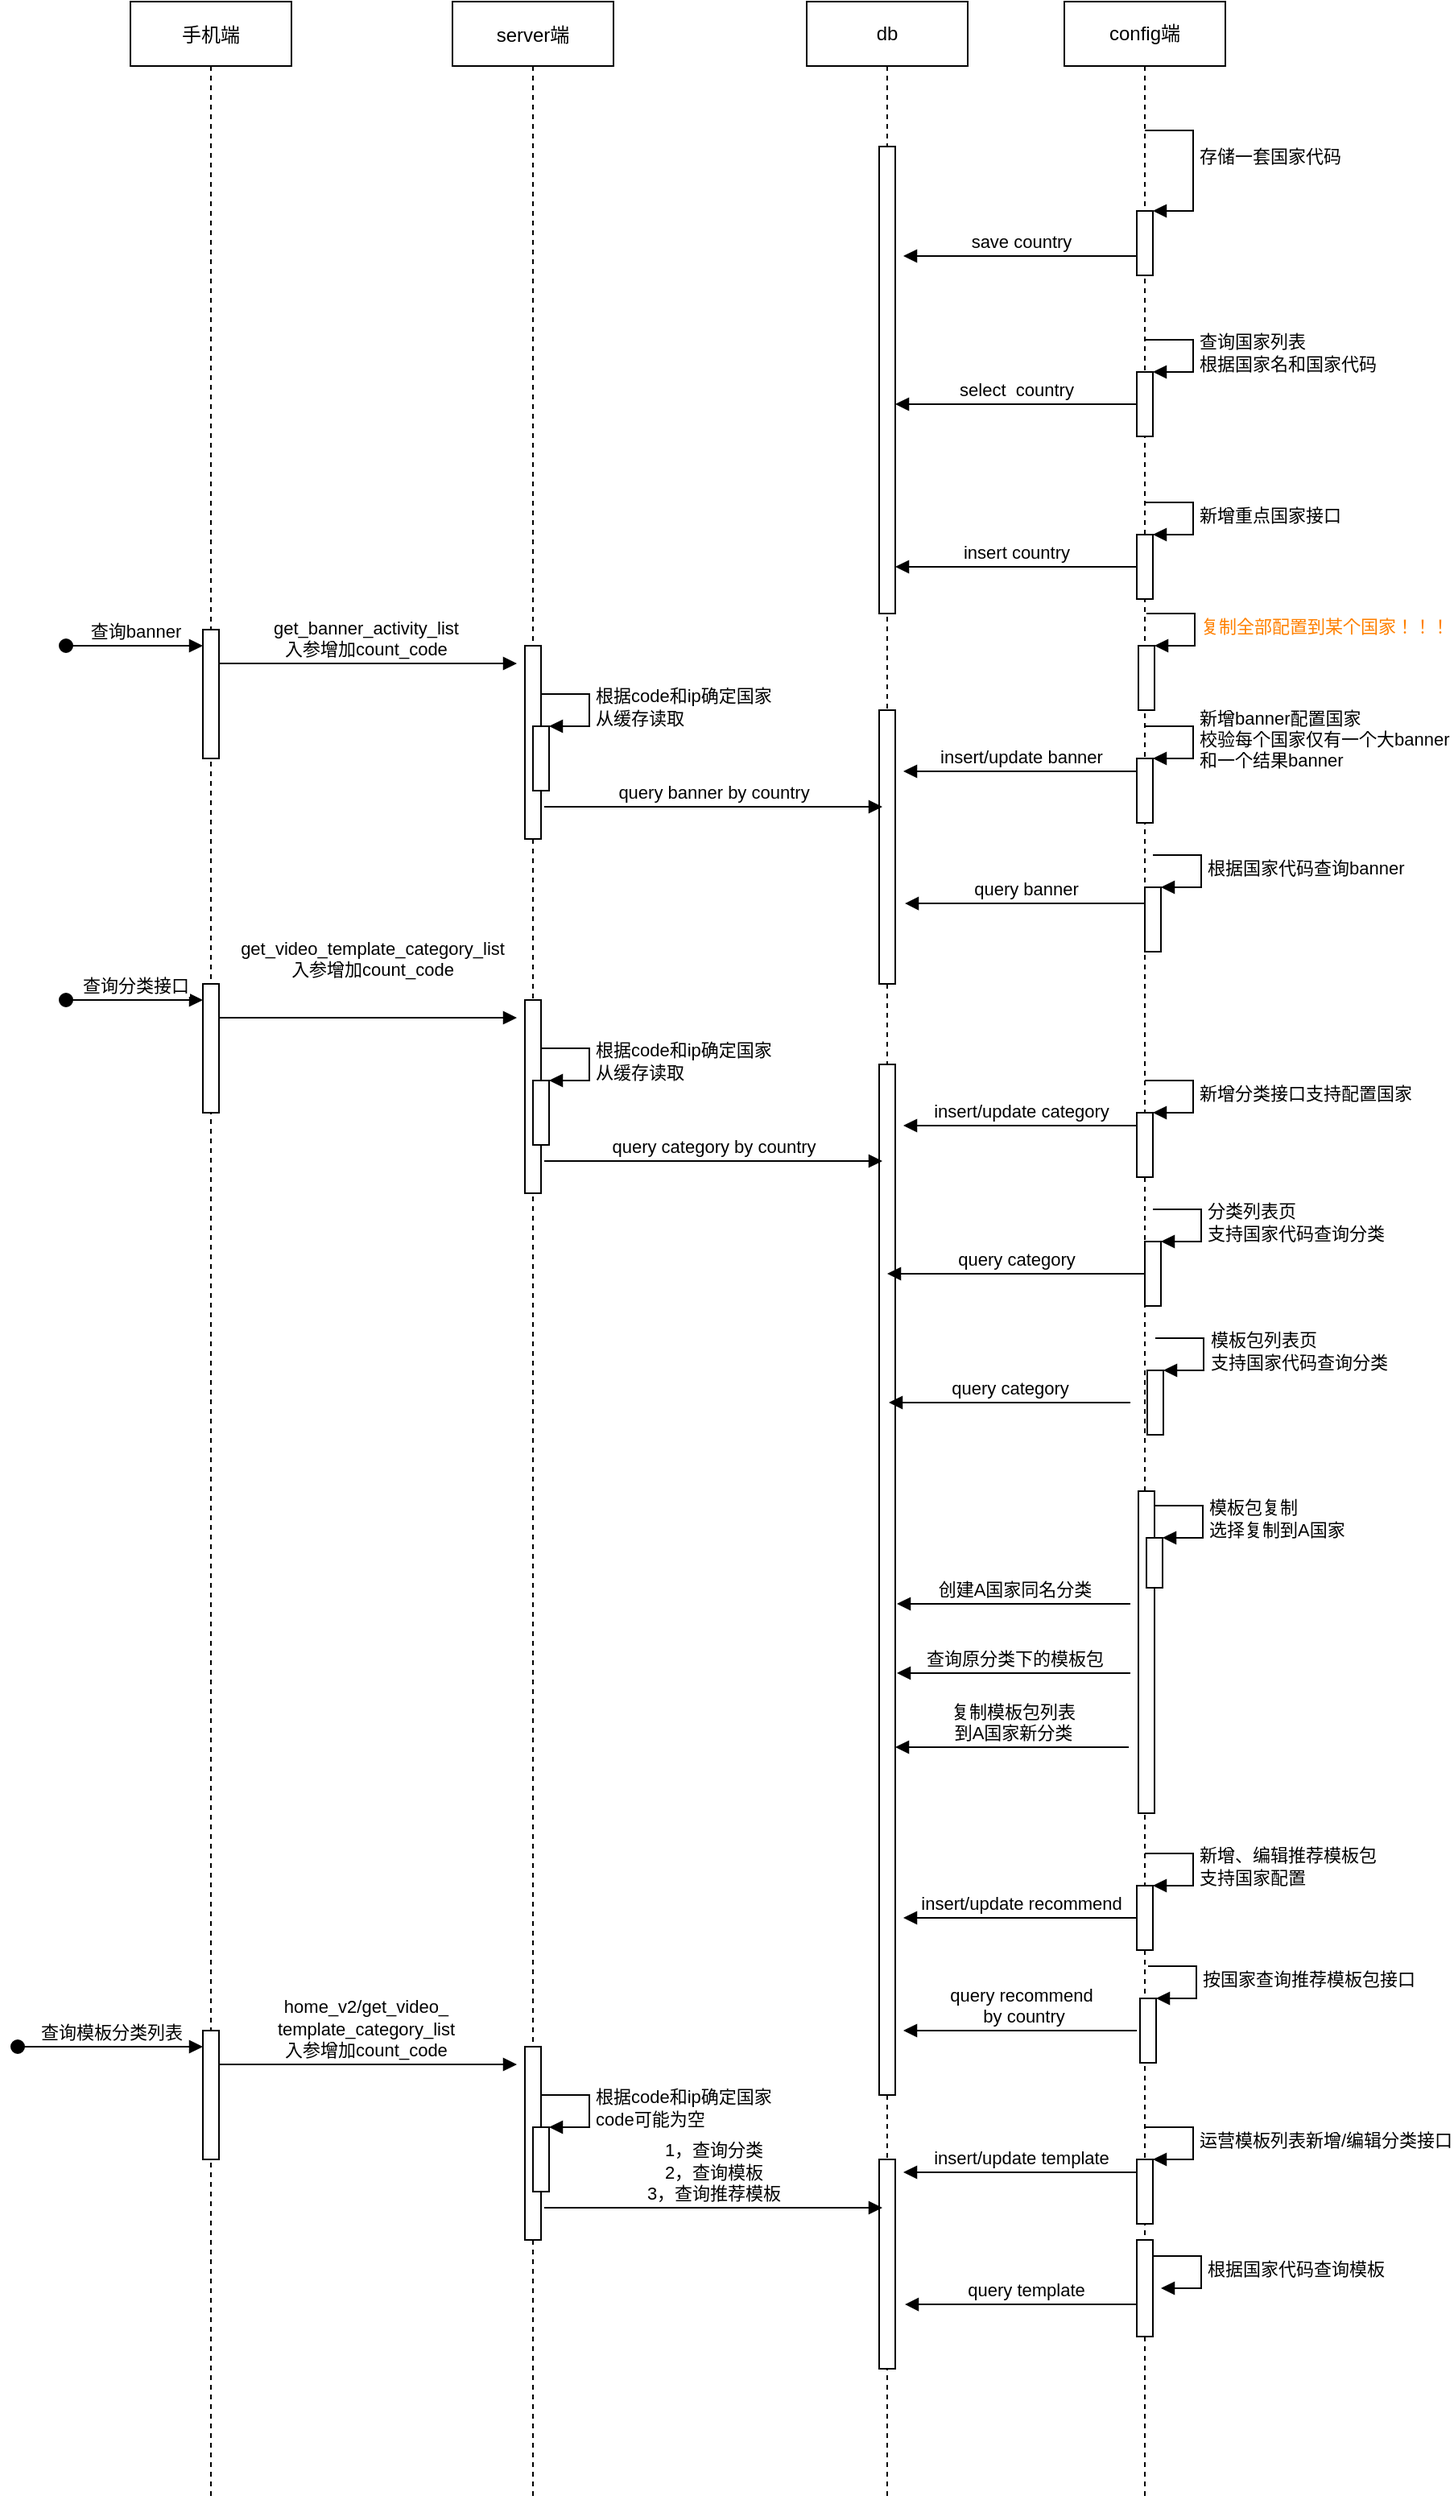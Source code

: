 <mxfile version="20.5.1" type="github"><diagram id="zBimEMQTdCTSegZbzzrZ" name="第 1 页"><mxGraphModel dx="1108" dy="450" grid="1" gridSize="10" guides="1" tooltips="1" connect="1" arrows="1" fold="1" page="1" pageScale="1" pageWidth="827" pageHeight="1169" math="0" shadow="0"><root><mxCell id="0"/><mxCell id="1" parent="0"/><mxCell id="qa2ONUiyaUzOvBIY3K-S-1" value="手机端" style="shape=umlLifeline;perimeter=lifelinePerimeter;container=1;collapsible=0;recursiveResize=0;rounded=0;shadow=0;strokeWidth=1;" vertex="1" parent="1"><mxGeometry x="150" y="80" width="100" height="1550" as="geometry"/></mxCell><mxCell id="qa2ONUiyaUzOvBIY3K-S-2" value="" style="html=1;points=[];perimeter=orthogonalPerimeter;" vertex="1" parent="qa2ONUiyaUzOvBIY3K-S-1"><mxGeometry x="45" y="390" width="10" height="80" as="geometry"/></mxCell><mxCell id="qa2ONUiyaUzOvBIY3K-S-3" value="查询banner" style="html=1;verticalAlign=bottom;startArrow=oval;endArrow=block;startSize=8;rounded=0;" edge="1" parent="qa2ONUiyaUzOvBIY3K-S-1" target="qa2ONUiyaUzOvBIY3K-S-2"><mxGeometry relative="1" as="geometry"><mxPoint x="-40" y="400" as="sourcePoint"/></mxGeometry></mxCell><mxCell id="qa2ONUiyaUzOvBIY3K-S-4" value="server端" style="shape=umlLifeline;perimeter=lifelinePerimeter;container=1;collapsible=0;recursiveResize=0;rounded=0;shadow=0;strokeWidth=1;" vertex="1" parent="1"><mxGeometry x="350" y="80" width="100" height="1550" as="geometry"/></mxCell><mxCell id="qa2ONUiyaUzOvBIY3K-S-5" value="" style="html=1;points=[];perimeter=orthogonalPerimeter;" vertex="1" parent="qa2ONUiyaUzOvBIY3K-S-4"><mxGeometry x="45" y="400" width="10" height="120" as="geometry"/></mxCell><mxCell id="qa2ONUiyaUzOvBIY3K-S-6" value="" style="html=1;points=[];perimeter=orthogonalPerimeter;" vertex="1" parent="qa2ONUiyaUzOvBIY3K-S-4"><mxGeometry x="50" y="450" width="10" height="40" as="geometry"/></mxCell><mxCell id="qa2ONUiyaUzOvBIY3K-S-7" value="根据code和ip确定国家&lt;br&gt;从缓存读取" style="edgeStyle=orthogonalEdgeStyle;html=1;align=left;spacingLeft=2;endArrow=block;rounded=0;entryX=1;entryY=0;" edge="1" parent="qa2ONUiyaUzOvBIY3K-S-4" target="qa2ONUiyaUzOvBIY3K-S-6"><mxGeometry relative="1" as="geometry"><mxPoint x="55" y="430" as="sourcePoint"/><Array as="points"><mxPoint x="85" y="430"/></Array></mxGeometry></mxCell><mxCell id="qa2ONUiyaUzOvBIY3K-S-8" value="db" style="shape=umlLifeline;perimeter=lifelinePerimeter;whiteSpace=wrap;html=1;container=1;collapsible=0;recursiveResize=0;outlineConnect=0;" vertex="1" parent="1"><mxGeometry x="570" y="80" width="100" height="1550" as="geometry"/></mxCell><mxCell id="qa2ONUiyaUzOvBIY3K-S-9" value="" style="html=1;points=[];perimeter=orthogonalPerimeter;" vertex="1" parent="qa2ONUiyaUzOvBIY3K-S-8"><mxGeometry x="45" y="90" width="10" height="290" as="geometry"/></mxCell><mxCell id="qa2ONUiyaUzOvBIY3K-S-10" value="" style="html=1;points=[];perimeter=orthogonalPerimeter;" vertex="1" parent="qa2ONUiyaUzOvBIY3K-S-8"><mxGeometry x="45" y="440" width="10" height="170" as="geometry"/></mxCell><mxCell id="qa2ONUiyaUzOvBIY3K-S-11" value="" style="html=1;points=[];perimeter=orthogonalPerimeter;" vertex="1" parent="qa2ONUiyaUzOvBIY3K-S-8"><mxGeometry x="45" y="1340" width="10" height="130" as="geometry"/></mxCell><mxCell id="qa2ONUiyaUzOvBIY3K-S-12" value="config端" style="shape=umlLifeline;perimeter=lifelinePerimeter;whiteSpace=wrap;html=1;container=1;collapsible=0;recursiveResize=0;outlineConnect=0;" vertex="1" parent="1"><mxGeometry x="730" y="80" width="100" height="1550" as="geometry"/></mxCell><mxCell id="qa2ONUiyaUzOvBIY3K-S-13" value="" style="html=1;points=[];perimeter=orthogonalPerimeter;" vertex="1" parent="qa2ONUiyaUzOvBIY3K-S-12"><mxGeometry x="45" y="130" width="10" height="40" as="geometry"/></mxCell><mxCell id="qa2ONUiyaUzOvBIY3K-S-14" value="&#10;&lt;span style=&quot;color: rgb(0, 0, 0); font-family: Helvetica; font-size: 11px; font-style: normal; font-variant-ligatures: normal; font-variant-caps: normal; font-weight: 400; letter-spacing: normal; orphans: 2; text-align: left; text-indent: 0px; text-transform: none; widows: 2; word-spacing: 0px; -webkit-text-stroke-width: 0px; background-color: rgb(255, 255, 255); text-decoration-thickness: initial; text-decoration-style: initial; text-decoration-color: initial; float: none; display: inline !important;&quot;&gt;存储一套国家代码&lt;/span&gt;&#10;&#10;" style="edgeStyle=orthogonalEdgeStyle;html=1;align=left;spacingLeft=2;endArrow=block;rounded=0;entryX=1;entryY=0;" edge="1" parent="qa2ONUiyaUzOvBIY3K-S-12" target="qa2ONUiyaUzOvBIY3K-S-13"><mxGeometry relative="1" as="geometry"><mxPoint x="50" y="80" as="sourcePoint"/><Array as="points"><mxPoint x="80" y="80"/></Array></mxGeometry></mxCell><mxCell id="qa2ONUiyaUzOvBIY3K-S-15" value="" style="html=1;points=[];perimeter=orthogonalPerimeter;" vertex="1" parent="qa2ONUiyaUzOvBIY3K-S-12"><mxGeometry x="45" y="331" width="10" height="40" as="geometry"/></mxCell><mxCell id="qa2ONUiyaUzOvBIY3K-S-16" value="新增重点国家接口" style="edgeStyle=orthogonalEdgeStyle;html=1;align=left;spacingLeft=2;endArrow=block;rounded=0;entryX=1;entryY=0;" edge="1" parent="qa2ONUiyaUzOvBIY3K-S-12" target="qa2ONUiyaUzOvBIY3K-S-15"><mxGeometry relative="1" as="geometry"><mxPoint x="50" y="311" as="sourcePoint"/><Array as="points"><mxPoint x="80" y="311"/></Array></mxGeometry></mxCell><mxCell id="qa2ONUiyaUzOvBIY3K-S-17" value="" style="html=1;points=[];perimeter=orthogonalPerimeter;" vertex="1" parent="qa2ONUiyaUzOvBIY3K-S-12"><mxGeometry x="45" y="230" width="10" height="40" as="geometry"/></mxCell><mxCell id="qa2ONUiyaUzOvBIY3K-S-18" value="查询国家列表&lt;br&gt;根据国家名和国家代码" style="edgeStyle=orthogonalEdgeStyle;html=1;align=left;spacingLeft=2;endArrow=block;rounded=0;entryX=1;entryY=0;" edge="1" parent="qa2ONUiyaUzOvBIY3K-S-12" target="qa2ONUiyaUzOvBIY3K-S-17"><mxGeometry relative="1" as="geometry"><mxPoint x="50" y="210" as="sourcePoint"/><Array as="points"><mxPoint x="80" y="210"/></Array></mxGeometry></mxCell><mxCell id="qa2ONUiyaUzOvBIY3K-S-19" value="" style="html=1;points=[];perimeter=orthogonalPerimeter;" vertex="1" parent="qa2ONUiyaUzOvBIY3K-S-12"><mxGeometry x="45" y="470" width="10" height="40" as="geometry"/></mxCell><mxCell id="qa2ONUiyaUzOvBIY3K-S-20" value="新增banner配置国家&lt;br&gt;校验每个国家仅有一个大banner&lt;br&gt;和一个结果banner" style="edgeStyle=orthogonalEdgeStyle;html=1;align=left;spacingLeft=2;endArrow=block;rounded=0;entryX=1;entryY=0;" edge="1" parent="qa2ONUiyaUzOvBIY3K-S-12" target="qa2ONUiyaUzOvBIY3K-S-19"><mxGeometry relative="1" as="geometry"><mxPoint x="50" y="450" as="sourcePoint"/><Array as="points"><mxPoint x="80" y="450"/></Array></mxGeometry></mxCell><mxCell id="qa2ONUiyaUzOvBIY3K-S-21" value="" style="html=1;points=[];perimeter=orthogonalPerimeter;" vertex="1" parent="qa2ONUiyaUzOvBIY3K-S-12"><mxGeometry x="50" y="550" width="10" height="40" as="geometry"/></mxCell><mxCell id="qa2ONUiyaUzOvBIY3K-S-22" value="根据国家代码查询banner" style="edgeStyle=orthogonalEdgeStyle;html=1;align=left;spacingLeft=2;endArrow=block;rounded=0;entryX=1;entryY=0;" edge="1" parent="qa2ONUiyaUzOvBIY3K-S-12" target="qa2ONUiyaUzOvBIY3K-S-21"><mxGeometry relative="1" as="geometry"><mxPoint x="55" y="530" as="sourcePoint"/><Array as="points"><mxPoint x="85" y="530"/></Array></mxGeometry></mxCell><mxCell id="qa2ONUiyaUzOvBIY3K-S-23" value="" style="html=1;points=[];perimeter=orthogonalPerimeter;" vertex="1" parent="qa2ONUiyaUzOvBIY3K-S-12"><mxGeometry x="-535" y="610" width="10" height="80" as="geometry"/></mxCell><mxCell id="qa2ONUiyaUzOvBIY3K-S-24" value="查询分类接口" style="html=1;verticalAlign=bottom;startArrow=oval;endArrow=block;startSize=8;rounded=0;" edge="1" parent="qa2ONUiyaUzOvBIY3K-S-12" target="qa2ONUiyaUzOvBIY3K-S-23"><mxGeometry relative="1" as="geometry"><mxPoint x="-620" y="620" as="sourcePoint"/></mxGeometry></mxCell><mxCell id="qa2ONUiyaUzOvBIY3K-S-25" value="" style="html=1;points=[];perimeter=orthogonalPerimeter;" vertex="1" parent="qa2ONUiyaUzOvBIY3K-S-12"><mxGeometry x="-335" y="620" width="10" height="120" as="geometry"/></mxCell><mxCell id="qa2ONUiyaUzOvBIY3K-S-26" value="" style="html=1;points=[];perimeter=orthogonalPerimeter;" vertex="1" parent="qa2ONUiyaUzOvBIY3K-S-12"><mxGeometry x="-330" y="670" width="10" height="40" as="geometry"/></mxCell><mxCell id="qa2ONUiyaUzOvBIY3K-S-27" value="根据code和ip确定国家&lt;br&gt;从缓存读取" style="edgeStyle=orthogonalEdgeStyle;html=1;align=left;spacingLeft=2;endArrow=block;rounded=0;entryX=1;entryY=0;" edge="1" parent="qa2ONUiyaUzOvBIY3K-S-12" target="qa2ONUiyaUzOvBIY3K-S-26"><mxGeometry relative="1" as="geometry"><mxPoint x="-325" y="650" as="sourcePoint"/><Array as="points"><mxPoint x="-295" y="650"/></Array></mxGeometry></mxCell><mxCell id="qa2ONUiyaUzOvBIY3K-S-28" value="" style="html=1;points=[];perimeter=orthogonalPerimeter;" vertex="1" parent="qa2ONUiyaUzOvBIY3K-S-12"><mxGeometry x="-115" y="660" width="10" height="640" as="geometry"/></mxCell><mxCell id="qa2ONUiyaUzOvBIY3K-S-29" value="" style="html=1;points=[];perimeter=orthogonalPerimeter;" vertex="1" parent="qa2ONUiyaUzOvBIY3K-S-12"><mxGeometry x="45" y="690" width="10" height="40" as="geometry"/></mxCell><mxCell id="qa2ONUiyaUzOvBIY3K-S-30" value="新增分类接口支持配置国家" style="edgeStyle=orthogonalEdgeStyle;html=1;align=left;spacingLeft=2;endArrow=block;rounded=0;entryX=1;entryY=0;" edge="1" parent="qa2ONUiyaUzOvBIY3K-S-12" target="qa2ONUiyaUzOvBIY3K-S-29"><mxGeometry relative="1" as="geometry"><mxPoint x="50" y="670" as="sourcePoint"/><Array as="points"><mxPoint x="80" y="670"/></Array></mxGeometry></mxCell><mxCell id="qa2ONUiyaUzOvBIY3K-S-31" value="" style="html=1;points=[];perimeter=orthogonalPerimeter;" vertex="1" parent="qa2ONUiyaUzOvBIY3K-S-12"><mxGeometry x="50" y="770" width="10" height="40" as="geometry"/></mxCell><mxCell id="qa2ONUiyaUzOvBIY3K-S-32" value="分类列表页&lt;br&gt;支持国家代码查询分类" style="edgeStyle=orthogonalEdgeStyle;html=1;align=left;spacingLeft=2;endArrow=block;rounded=0;entryX=1;entryY=0;" edge="1" parent="qa2ONUiyaUzOvBIY3K-S-12" target="qa2ONUiyaUzOvBIY3K-S-31"><mxGeometry relative="1" as="geometry"><mxPoint x="55" y="750" as="sourcePoint"/><Array as="points"><mxPoint x="85" y="750"/></Array></mxGeometry></mxCell><mxCell id="qa2ONUiyaUzOvBIY3K-S-33" value="insert/update category" style="html=1;verticalAlign=bottom;endArrow=block;rounded=0;entryX=1.5;entryY=0.4;entryDx=0;entryDy=0;entryPerimeter=0;" edge="1" parent="qa2ONUiyaUzOvBIY3K-S-12"><mxGeometry width="80" relative="1" as="geometry"><mxPoint x="45" y="698" as="sourcePoint"/><mxPoint x="-100" y="698" as="targetPoint"/></mxGeometry></mxCell><mxCell id="qa2ONUiyaUzOvBIY3K-S-34" value="query category&amp;nbsp;by country" style="html=1;verticalAlign=bottom;endArrow=block;rounded=0;" edge="1" parent="qa2ONUiyaUzOvBIY3K-S-12"><mxGeometry width="80" relative="1" as="geometry"><mxPoint x="-323" y="720" as="sourcePoint"/><mxPoint x="-113" y="720" as="targetPoint"/></mxGeometry></mxCell><mxCell id="qa2ONUiyaUzOvBIY3K-S-35" value="&lt;span style=&quot;color: rgb(0, 0, 0); font-family: Helvetica; font-size: 11px; font-style: normal; font-variant-ligatures: normal; font-variant-caps: normal; font-weight: 400; letter-spacing: normal; orphans: 2; text-align: center; text-indent: 0px; text-transform: none; widows: 2; word-spacing: 0px; -webkit-text-stroke-width: 0px; background-color: rgb(255, 255, 255); text-decoration-thickness: initial; text-decoration-style: initial; text-decoration-color: initial; float: none; display: inline !important;&quot;&gt;get_video_template_category_list&lt;/span&gt;&lt;br style=&quot;color: rgb(0, 0, 0); font-family: Helvetica; font-size: 11px; font-style: normal; font-variant-ligatures: normal; font-variant-caps: normal; font-weight: 400; letter-spacing: normal; orphans: 2; text-align: center; text-indent: 0px; text-transform: none; widows: 2; word-spacing: 0px; -webkit-text-stroke-width: 0px; text-decoration-thickness: initial; text-decoration-style: initial; text-decoration-color: initial;&quot;&gt;&lt;span style=&quot;color: rgb(0, 0, 0); font-family: Helvetica; font-size: 11px; font-style: normal; font-variant-ligatures: normal; font-variant-caps: normal; font-weight: 400; letter-spacing: normal; orphans: 2; text-align: center; text-indent: 0px; text-transform: none; widows: 2; word-spacing: 0px; -webkit-text-stroke-width: 0px; background-color: rgb(255, 255, 255); text-decoration-thickness: initial; text-decoration-style: initial; text-decoration-color: initial; float: none; display: inline !important;&quot;&gt;入参增加count_code&lt;/span&gt;" style="html=1;verticalAlign=bottom;endArrow=block;rounded=0;" edge="1" parent="qa2ONUiyaUzOvBIY3K-S-12"><mxGeometry x="0.027" y="21" width="80" relative="1" as="geometry"><mxPoint x="-525" y="631" as="sourcePoint"/><mxPoint x="-340" y="631" as="targetPoint"/><mxPoint as="offset"/></mxGeometry></mxCell><mxCell id="qa2ONUiyaUzOvBIY3K-S-36" value="" style="html=1;points=[];perimeter=orthogonalPerimeter;" vertex="1" parent="qa2ONUiyaUzOvBIY3K-S-12"><mxGeometry x="46" y="925" width="10" height="200" as="geometry"/></mxCell><mxCell id="qa2ONUiyaUzOvBIY3K-S-37" value="" style="html=1;points=[];perimeter=orthogonalPerimeter;" vertex="1" parent="qa2ONUiyaUzOvBIY3K-S-12"><mxGeometry x="51" y="954" width="10" height="31" as="geometry"/></mxCell><mxCell id="qa2ONUiyaUzOvBIY3K-S-38" value="模板包复制&lt;br&gt;选择复制到A国家" style="edgeStyle=orthogonalEdgeStyle;html=1;align=left;spacingLeft=2;endArrow=block;rounded=0;entryX=1;entryY=0;" edge="1" parent="qa2ONUiyaUzOvBIY3K-S-12" source="qa2ONUiyaUzOvBIY3K-S-36" target="qa2ONUiyaUzOvBIY3K-S-37"><mxGeometry relative="1" as="geometry"><mxPoint x="56" y="934" as="sourcePoint"/><Array as="points"><mxPoint x="86" y="934"/><mxPoint x="86" y="954"/></Array></mxGeometry></mxCell><mxCell id="qa2ONUiyaUzOvBIY3K-S-39" value="查询原分类下的模板包" style="html=1;verticalAlign=bottom;endArrow=block;rounded=0;" edge="1" parent="qa2ONUiyaUzOvBIY3K-S-12"><mxGeometry width="80" relative="1" as="geometry"><mxPoint x="41" y="1038" as="sourcePoint"/><mxPoint x="-104" y="1038" as="targetPoint"/></mxGeometry></mxCell><mxCell id="qa2ONUiyaUzOvBIY3K-S-40" value="创建A国家同名分类" style="html=1;verticalAlign=bottom;endArrow=block;rounded=0;" edge="1" parent="qa2ONUiyaUzOvBIY3K-S-12"><mxGeometry width="80" relative="1" as="geometry"><mxPoint x="41" y="995" as="sourcePoint"/><mxPoint x="-104" y="995" as="targetPoint"/></mxGeometry></mxCell><mxCell id="qa2ONUiyaUzOvBIY3K-S-41" value="" style="html=1;points=[];perimeter=orthogonalPerimeter;" vertex="1" parent="qa2ONUiyaUzOvBIY3K-S-12"><mxGeometry x="51.5" y="850" width="10" height="40" as="geometry"/></mxCell><mxCell id="qa2ONUiyaUzOvBIY3K-S-42" value="模板包列表页&lt;br&gt;支持国家代码查询分类" style="edgeStyle=orthogonalEdgeStyle;html=1;align=left;spacingLeft=2;endArrow=block;rounded=0;entryX=1;entryY=0;" edge="1" parent="qa2ONUiyaUzOvBIY3K-S-12" target="qa2ONUiyaUzOvBIY3K-S-41"><mxGeometry relative="1" as="geometry"><mxPoint x="56.5" y="830" as="sourcePoint"/><Array as="points"><mxPoint x="86.5" y="830"/></Array></mxGeometry></mxCell><mxCell id="qa2ONUiyaUzOvBIY3K-S-43" value="query category" style="html=1;verticalAlign=bottom;endArrow=block;rounded=0;" edge="1" parent="qa2ONUiyaUzOvBIY3K-S-12"><mxGeometry width="80" relative="1" as="geometry"><mxPoint x="41" y="870" as="sourcePoint"/><mxPoint x="-109" y="870" as="targetPoint"/></mxGeometry></mxCell><mxCell id="qa2ONUiyaUzOvBIY3K-S-44" value="" style="html=1;points=[];perimeter=orthogonalPerimeter;" vertex="1" parent="qa2ONUiyaUzOvBIY3K-S-12"><mxGeometry x="45" y="1170" width="10" height="40" as="geometry"/></mxCell><mxCell id="qa2ONUiyaUzOvBIY3K-S-45" value="新增、编辑推荐模板包&lt;br&gt;支持国家配置" style="edgeStyle=orthogonalEdgeStyle;html=1;align=left;spacingLeft=2;endArrow=block;rounded=0;entryX=1;entryY=0;" edge="1" parent="qa2ONUiyaUzOvBIY3K-S-12" target="qa2ONUiyaUzOvBIY3K-S-44"><mxGeometry relative="1" as="geometry"><mxPoint x="50" y="1150" as="sourcePoint"/><Array as="points"><mxPoint x="80" y="1150"/></Array></mxGeometry></mxCell><mxCell id="qa2ONUiyaUzOvBIY3K-S-46" value="" style="html=1;points=[];perimeter=orthogonalPerimeter;" vertex="1" parent="qa2ONUiyaUzOvBIY3K-S-12"><mxGeometry x="47" y="1240" width="10" height="40" as="geometry"/></mxCell><mxCell id="qa2ONUiyaUzOvBIY3K-S-47" value="按国家查询推荐模板包接口" style="edgeStyle=orthogonalEdgeStyle;html=1;align=left;spacingLeft=2;endArrow=block;rounded=0;entryX=1;entryY=0;" edge="1" parent="qa2ONUiyaUzOvBIY3K-S-12" target="qa2ONUiyaUzOvBIY3K-S-46"><mxGeometry relative="1" as="geometry"><mxPoint x="52" y="1220" as="sourcePoint"/><Array as="points"><mxPoint x="82" y="1220"/></Array></mxGeometry></mxCell><mxCell id="qa2ONUiyaUzOvBIY3K-S-48" value="" style="html=1;points=[];perimeter=orthogonalPerimeter;" vertex="1" parent="qa2ONUiyaUzOvBIY3K-S-12"><mxGeometry x="-535" y="1260" width="10" height="80" as="geometry"/></mxCell><mxCell id="qa2ONUiyaUzOvBIY3K-S-49" value="查询模板分类列表" style="html=1;verticalAlign=bottom;startArrow=oval;endArrow=block;startSize=8;rounded=0;" edge="1" parent="qa2ONUiyaUzOvBIY3K-S-12" target="qa2ONUiyaUzOvBIY3K-S-48"><mxGeometry relative="1" as="geometry"><mxPoint x="-650" y="1270" as="sourcePoint"/></mxGeometry></mxCell><mxCell id="qa2ONUiyaUzOvBIY3K-S-50" value="" style="html=1;points=[];perimeter=orthogonalPerimeter;" vertex="1" parent="qa2ONUiyaUzOvBIY3K-S-12"><mxGeometry x="-335" y="1270" width="10" height="120" as="geometry"/></mxCell><mxCell id="qa2ONUiyaUzOvBIY3K-S-51" value="" style="html=1;points=[];perimeter=orthogonalPerimeter;" vertex="1" parent="qa2ONUiyaUzOvBIY3K-S-12"><mxGeometry x="-330" y="1320" width="10" height="40" as="geometry"/></mxCell><mxCell id="qa2ONUiyaUzOvBIY3K-S-52" value="根据code和ip确定国家&lt;br&gt;code可能为空" style="edgeStyle=orthogonalEdgeStyle;html=1;align=left;spacingLeft=2;endArrow=block;rounded=0;entryX=1;entryY=0;" edge="1" parent="qa2ONUiyaUzOvBIY3K-S-12" target="qa2ONUiyaUzOvBIY3K-S-51"><mxGeometry relative="1" as="geometry"><mxPoint x="-325" y="1300" as="sourcePoint"/><Array as="points"><mxPoint x="-295" y="1300"/></Array></mxGeometry></mxCell><mxCell id="qa2ONUiyaUzOvBIY3K-S-53" value="" style="html=1;points=[];perimeter=orthogonalPerimeter;" vertex="1" parent="qa2ONUiyaUzOvBIY3K-S-12"><mxGeometry x="45" y="1340" width="10" height="40" as="geometry"/></mxCell><mxCell id="qa2ONUiyaUzOvBIY3K-S-54" value="运营模板列表新增/编辑分类接口" style="edgeStyle=orthogonalEdgeStyle;html=1;align=left;spacingLeft=2;endArrow=block;rounded=0;entryX=1;entryY=0;" edge="1" parent="qa2ONUiyaUzOvBIY3K-S-12" target="qa2ONUiyaUzOvBIY3K-S-53"><mxGeometry relative="1" as="geometry"><mxPoint x="50" y="1320" as="sourcePoint"/><Array as="points"><mxPoint x="80" y="1320"/></Array></mxGeometry></mxCell><mxCell id="qa2ONUiyaUzOvBIY3K-S-55" value="根据国家代码查询模板" style="edgeStyle=orthogonalEdgeStyle;html=1;align=left;spacingLeft=2;endArrow=block;rounded=0;entryX=1;entryY=0;" edge="1" parent="qa2ONUiyaUzOvBIY3K-S-12"><mxGeometry relative="1" as="geometry"><mxPoint x="55" y="1400" as="sourcePoint"/><Array as="points"><mxPoint x="85" y="1400"/></Array><mxPoint x="60" y="1420" as="targetPoint"/></mxGeometry></mxCell><mxCell id="qa2ONUiyaUzOvBIY3K-S-56" value="insert/update template" style="html=1;verticalAlign=bottom;endArrow=block;rounded=0;entryX=1.5;entryY=0.4;entryDx=0;entryDy=0;entryPerimeter=0;" edge="1" parent="qa2ONUiyaUzOvBIY3K-S-12"><mxGeometry width="80" relative="1" as="geometry"><mxPoint x="45" y="1348" as="sourcePoint"/><mxPoint x="-100" y="1348" as="targetPoint"/></mxGeometry></mxCell><mxCell id="qa2ONUiyaUzOvBIY3K-S-57" value="1，查询分类&lt;br&gt;2，查询模板&lt;br&gt;3，查询推荐模板" style="html=1;verticalAlign=bottom;endArrow=block;rounded=0;" edge="1" parent="qa2ONUiyaUzOvBIY3K-S-12"><mxGeometry width="80" relative="1" as="geometry"><mxPoint x="-323" y="1370" as="sourcePoint"/><mxPoint x="-113" y="1370" as="targetPoint"/></mxGeometry></mxCell><mxCell id="qa2ONUiyaUzOvBIY3K-S-58" value="&lt;span style=&quot;color: rgb(0, 0, 0); font-family: Helvetica; font-size: 11px; font-style: normal; font-variant-ligatures: normal; font-variant-caps: normal; font-weight: 400; letter-spacing: normal; orphans: 2; text-align: center; text-indent: 0px; text-transform: none; widows: 2; word-spacing: 0px; -webkit-text-stroke-width: 0px; background-color: rgb(255, 255, 255); text-decoration-thickness: initial; text-decoration-style: initial; text-decoration-color: initial; float: none; display: inline !important;&quot;&gt;home_v2/get_video_&lt;br&gt;template_category_list&lt;/span&gt;&lt;br style=&quot;color: rgb(0, 0, 0); font-family: Helvetica; font-size: 11px; font-style: normal; font-variant-ligatures: normal; font-variant-caps: normal; font-weight: 400; letter-spacing: normal; orphans: 2; text-align: center; text-indent: 0px; text-transform: none; widows: 2; word-spacing: 0px; -webkit-text-stroke-width: 0px; text-decoration-thickness: initial; text-decoration-style: initial; text-decoration-color: initial;&quot;&gt;&lt;span style=&quot;color: rgb(0, 0, 0); font-family: Helvetica; font-size: 11px; font-style: normal; font-variant-ligatures: normal; font-variant-caps: normal; font-weight: 400; letter-spacing: normal; orphans: 2; text-align: center; text-indent: 0px; text-transform: none; widows: 2; word-spacing: 0px; -webkit-text-stroke-width: 0px; background-color: rgb(255, 255, 255); text-decoration-thickness: initial; text-decoration-style: initial; text-decoration-color: initial; float: none; display: inline !important;&quot;&gt;入参增加count_code&lt;/span&gt;" style="html=1;verticalAlign=bottom;endArrow=block;rounded=0;" edge="1" parent="qa2ONUiyaUzOvBIY3K-S-12"><mxGeometry x="-0.023" width="80" relative="1" as="geometry"><mxPoint x="-525" y="1281" as="sourcePoint"/><mxPoint x="-340" y="1281" as="targetPoint"/><mxPoint as="offset"/></mxGeometry></mxCell><mxCell id="qa2ONUiyaUzOvBIY3K-S-59" value="query template" style="html=1;verticalAlign=bottom;endArrow=block;rounded=0;entryX=1.6;entryY=0.706;entryDx=0;entryDy=0;entryPerimeter=0;" edge="1" parent="qa2ONUiyaUzOvBIY3K-S-12"><mxGeometry width="80" relative="1" as="geometry"><mxPoint x="50" y="1430.02" as="sourcePoint"/><mxPoint x="-99" y="1430.02" as="targetPoint"/></mxGeometry></mxCell><mxCell id="qa2ONUiyaUzOvBIY3K-S-60" value="" style="html=1;points=[];perimeter=orthogonalPerimeter;" vertex="1" parent="qa2ONUiyaUzOvBIY3K-S-12"><mxGeometry x="46" y="400" width="10" height="40" as="geometry"/></mxCell><mxCell id="qa2ONUiyaUzOvBIY3K-S-61" value="&lt;font color=&quot;#ff8000&quot;&gt;复制全部配置到某个国家！！！&lt;/font&gt;" style="edgeStyle=orthogonalEdgeStyle;html=1;align=left;spacingLeft=2;endArrow=block;rounded=0;entryX=1;entryY=0;fillColor=#FF9999;" edge="1" parent="qa2ONUiyaUzOvBIY3K-S-12" target="qa2ONUiyaUzOvBIY3K-S-60"><mxGeometry relative="1" as="geometry"><mxPoint x="51" y="380" as="sourcePoint"/><Array as="points"><mxPoint x="81" y="380"/></Array></mxGeometry></mxCell><mxCell id="qa2ONUiyaUzOvBIY3K-S-62" value="" style="html=1;points=[];perimeter=orthogonalPerimeter;fontColor=#FF3333;" vertex="1" parent="qa2ONUiyaUzOvBIY3K-S-12"><mxGeometry x="45" y="1390" width="10" height="60" as="geometry"/></mxCell><mxCell id="qa2ONUiyaUzOvBIY3K-S-63" value="save country" style="html=1;verticalAlign=bottom;endArrow=block;rounded=0;exitX=0;exitY=0.7;exitDx=0;exitDy=0;exitPerimeter=0;" edge="1" parent="1" source="qa2ONUiyaUzOvBIY3K-S-13"><mxGeometry width="80" relative="1" as="geometry"><mxPoint x="660" y="230" as="sourcePoint"/><mxPoint x="630" y="238" as="targetPoint"/></mxGeometry></mxCell><mxCell id="qa2ONUiyaUzOvBIY3K-S-64" value="select&amp;nbsp; country" style="html=1;verticalAlign=bottom;endArrow=block;rounded=0;" edge="1" parent="1" source="qa2ONUiyaUzOvBIY3K-S-17" target="qa2ONUiyaUzOvBIY3K-S-9"><mxGeometry width="80" relative="1" as="geometry"><mxPoint x="720" y="360" as="sourcePoint"/><mxPoint x="740" y="329" as="targetPoint"/></mxGeometry></mxCell><mxCell id="qa2ONUiyaUzOvBIY3K-S-65" value="insert country" style="html=1;verticalAlign=bottom;endArrow=block;rounded=0;" edge="1" parent="1" source="qa2ONUiyaUzOvBIY3K-S-15" target="qa2ONUiyaUzOvBIY3K-S-9"><mxGeometry width="80" relative="1" as="geometry"><mxPoint x="680" y="430" as="sourcePoint"/><mxPoint x="760" y="430" as="targetPoint"/></mxGeometry></mxCell><mxCell id="qa2ONUiyaUzOvBIY3K-S-66" value="insert/update banner" style="html=1;verticalAlign=bottom;endArrow=block;rounded=0;entryX=1.5;entryY=0.4;entryDx=0;entryDy=0;entryPerimeter=0;" edge="1" parent="1"><mxGeometry width="80" relative="1" as="geometry"><mxPoint x="775" y="558" as="sourcePoint"/><mxPoint x="630" y="558" as="targetPoint"/></mxGeometry></mxCell><mxCell id="qa2ONUiyaUzOvBIY3K-S-67" value="query banner by country" style="html=1;verticalAlign=bottom;endArrow=block;rounded=0;" edge="1" parent="1"><mxGeometry width="80" relative="1" as="geometry"><mxPoint x="407" y="580" as="sourcePoint"/><mxPoint x="617" y="580" as="targetPoint"/></mxGeometry></mxCell><mxCell id="qa2ONUiyaUzOvBIY3K-S-68" value="&lt;span style=&quot;color: rgb(0, 0, 0); font-family: Helvetica; font-size: 11px; font-style: normal; font-variant-ligatures: normal; font-variant-caps: normal; font-weight: 400; letter-spacing: normal; orphans: 2; text-align: center; text-indent: 0px; text-transform: none; widows: 2; word-spacing: 0px; -webkit-text-stroke-width: 0px; background-color: rgb(255, 255, 255); text-decoration-thickness: initial; text-decoration-style: initial; text-decoration-color: initial; float: none; display: inline !important;&quot;&gt;get_banner_activity_list&lt;/span&gt;&lt;br style=&quot;color: rgb(0, 0, 0); font-family: Helvetica; font-size: 11px; font-style: normal; font-variant-ligatures: normal; font-variant-caps: normal; font-weight: 400; letter-spacing: normal; orphans: 2; text-align: center; text-indent: 0px; text-transform: none; widows: 2; word-spacing: 0px; -webkit-text-stroke-width: 0px; text-decoration-thickness: initial; text-decoration-style: initial; text-decoration-color: initial;&quot;&gt;&lt;span style=&quot;color: rgb(0, 0, 0); font-family: Helvetica; font-size: 11px; font-style: normal; font-variant-ligatures: normal; font-variant-caps: normal; font-weight: 400; letter-spacing: normal; orphans: 2; text-align: center; text-indent: 0px; text-transform: none; widows: 2; word-spacing: 0px; -webkit-text-stroke-width: 0px; background-color: rgb(255, 255, 255); text-decoration-thickness: initial; text-decoration-style: initial; text-decoration-color: initial; float: none; display: inline !important;&quot;&gt;入参增加count_code&lt;/span&gt;" style="html=1;verticalAlign=bottom;endArrow=block;rounded=0;" edge="1" parent="1"><mxGeometry x="-0.023" width="80" relative="1" as="geometry"><mxPoint x="205" y="491" as="sourcePoint"/><mxPoint x="390" y="491" as="targetPoint"/><mxPoint as="offset"/></mxGeometry></mxCell><mxCell id="qa2ONUiyaUzOvBIY3K-S-69" value="query banner" style="html=1;verticalAlign=bottom;endArrow=block;rounded=0;entryX=1.6;entryY=0.706;entryDx=0;entryDy=0;entryPerimeter=0;" edge="1" parent="1" source="qa2ONUiyaUzOvBIY3K-S-21" target="qa2ONUiyaUzOvBIY3K-S-10"><mxGeometry width="80" relative="1" as="geometry"><mxPoint x="670" y="640" as="sourcePoint"/><mxPoint x="750" y="640" as="targetPoint"/></mxGeometry></mxCell><mxCell id="qa2ONUiyaUzOvBIY3K-S-70" value="query category" style="html=1;verticalAlign=bottom;endArrow=block;rounded=0;" edge="1" parent="1" source="qa2ONUiyaUzOvBIY3K-S-31" target="qa2ONUiyaUzOvBIY3K-S-8"><mxGeometry width="80" relative="1" as="geometry"><mxPoint x="670" y="860" as="sourcePoint"/><mxPoint x="750" y="860" as="targetPoint"/></mxGeometry></mxCell><mxCell id="qa2ONUiyaUzOvBIY3K-S-71" value="复制模板包列表&lt;br&gt;到A国家新分类" style="html=1;verticalAlign=bottom;endArrow=block;rounded=0;" edge="1" parent="1"><mxGeometry width="80" relative="1" as="geometry"><mxPoint x="770" y="1164" as="sourcePoint"/><mxPoint x="625" y="1164" as="targetPoint"/></mxGeometry></mxCell><mxCell id="qa2ONUiyaUzOvBIY3K-S-72" value="insert/update recommend" style="html=1;verticalAlign=bottom;endArrow=block;rounded=0;" edge="1" parent="1"><mxGeometry width="80" relative="1" as="geometry"><mxPoint x="775" y="1270" as="sourcePoint"/><mxPoint x="630" y="1270" as="targetPoint"/></mxGeometry></mxCell><mxCell id="qa2ONUiyaUzOvBIY3K-S-73" value="query recommend&lt;br&gt;&amp;nbsp;by country" style="html=1;verticalAlign=bottom;endArrow=block;rounded=0;" edge="1" parent="1"><mxGeometry width="80" relative="1" as="geometry"><mxPoint x="775" y="1340" as="sourcePoint"/><mxPoint x="630" y="1340" as="targetPoint"/></mxGeometry></mxCell></root></mxGraphModel></diagram></mxfile>